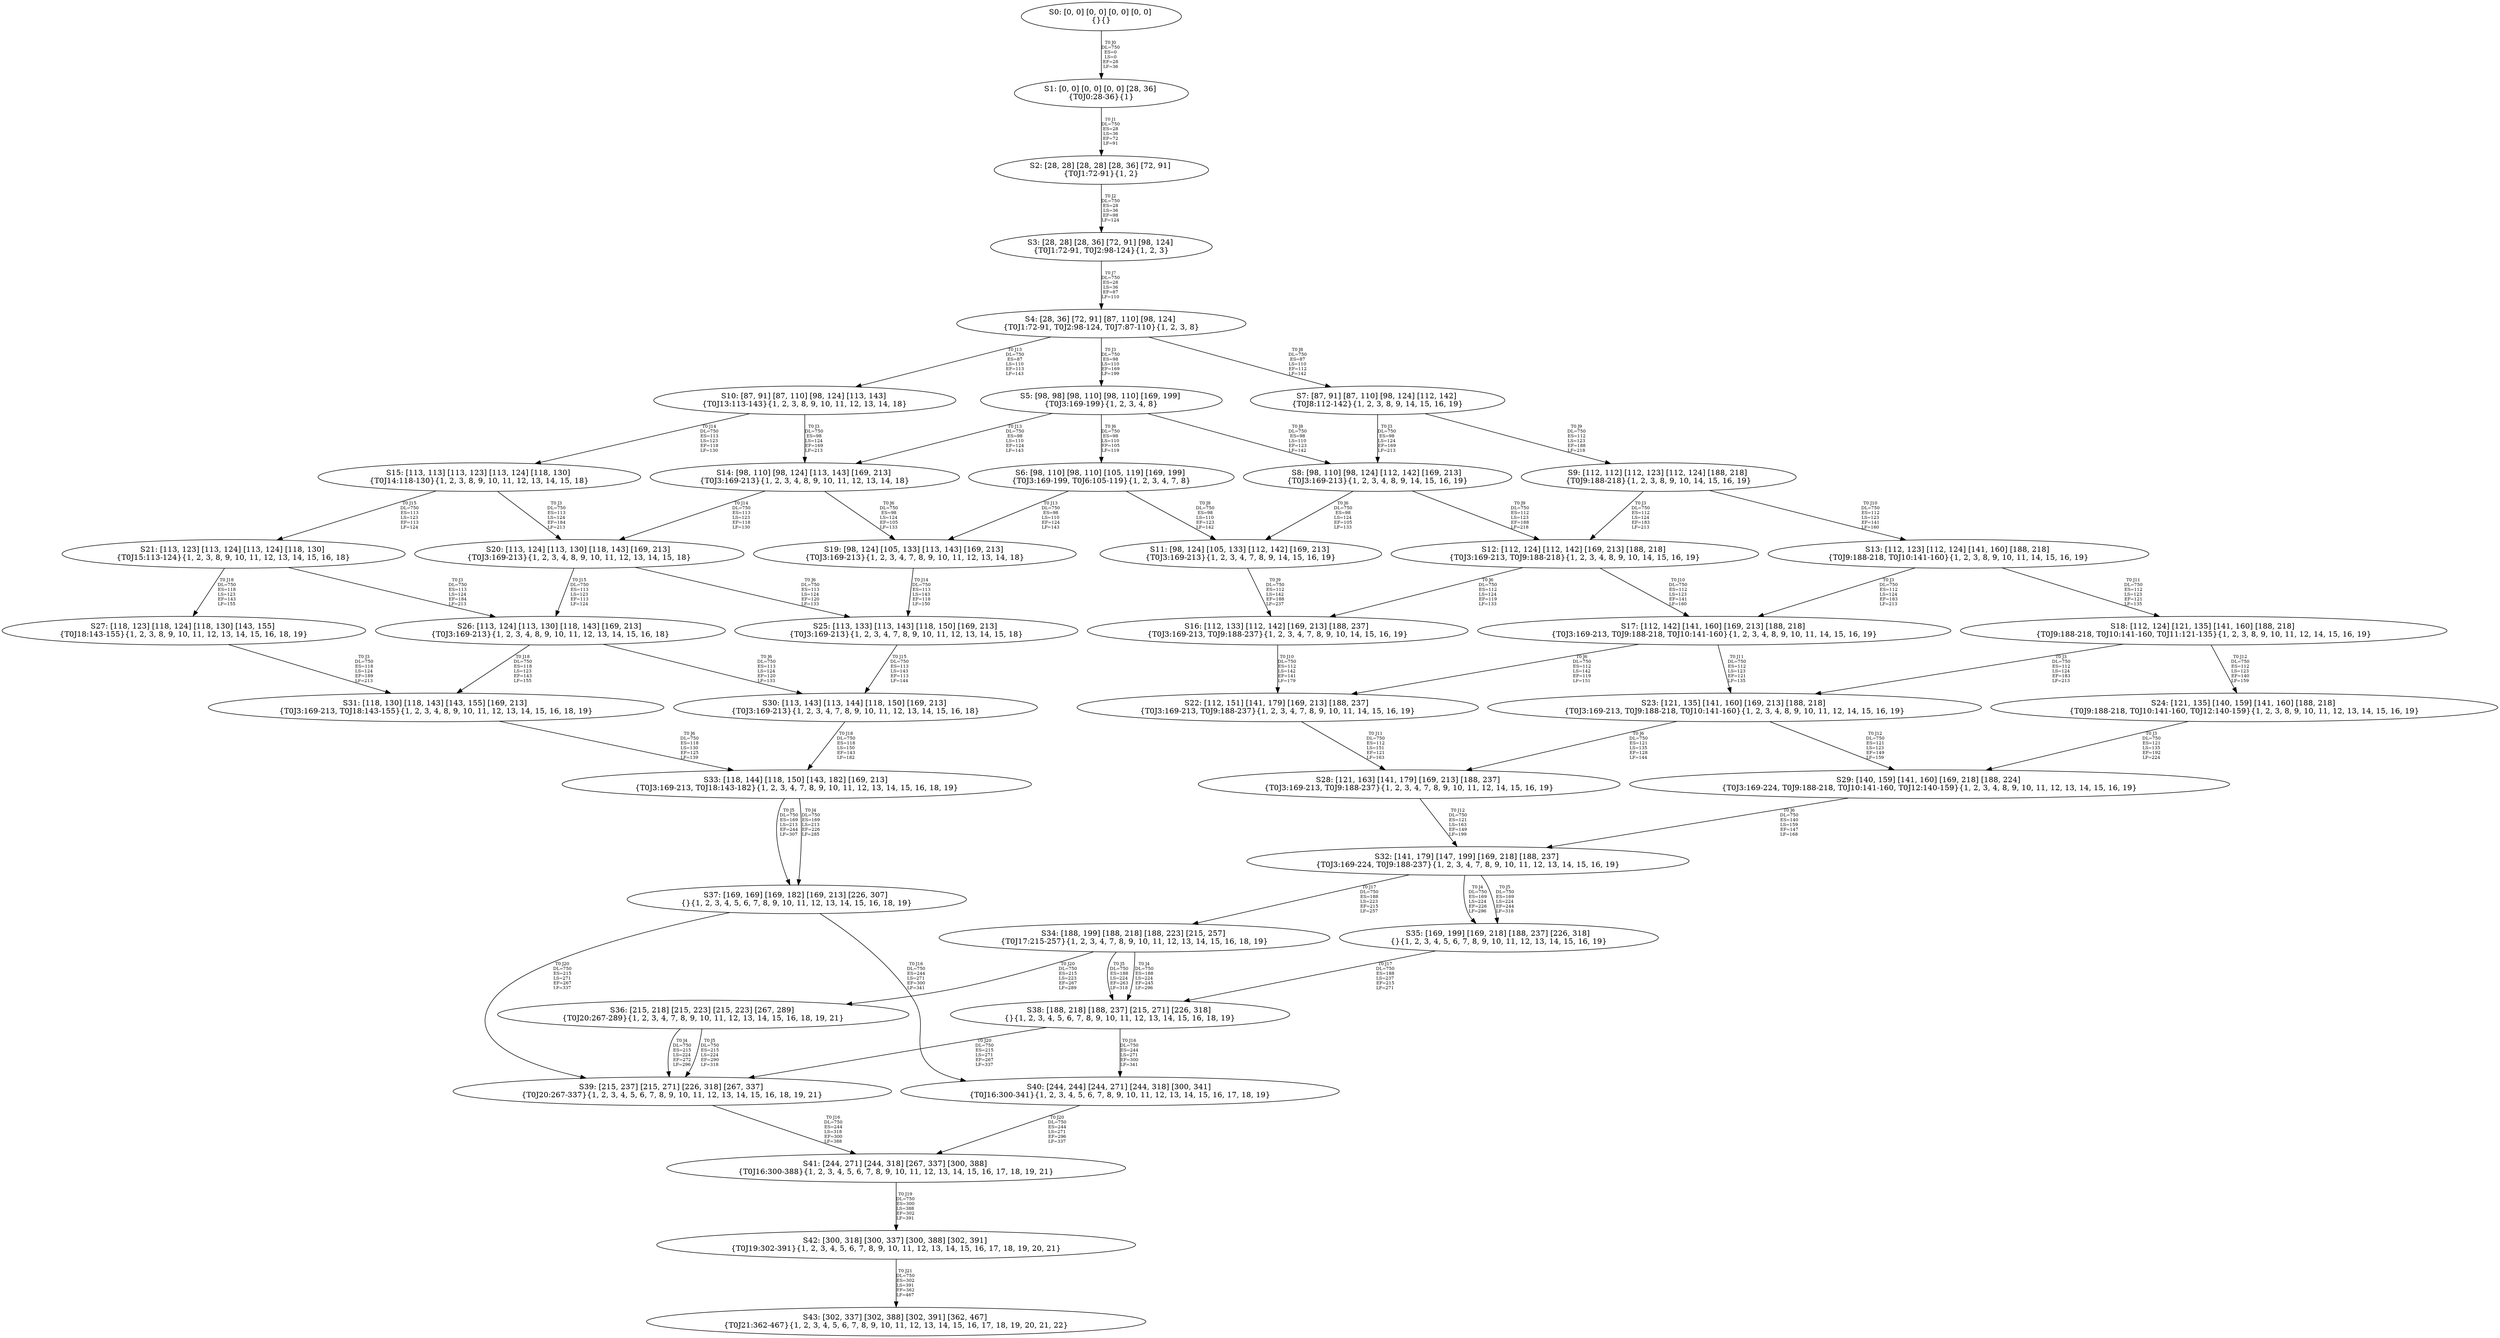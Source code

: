 digraph {
	S0[label="S0: [0, 0] [0, 0] [0, 0] [0, 0] \n{}{}"];
	S1[label="S1: [0, 0] [0, 0] [0, 0] [28, 36] \n{T0J0:28-36}{1}"];
	S2[label="S2: [28, 28] [28, 28] [28, 36] [72, 91] \n{T0J1:72-91}{1, 2}"];
	S3[label="S3: [28, 28] [28, 36] [72, 91] [98, 124] \n{T0J1:72-91, T0J2:98-124}{1, 2, 3}"];
	S4[label="S4: [28, 36] [72, 91] [87, 110] [98, 124] \n{T0J1:72-91, T0J2:98-124, T0J7:87-110}{1, 2, 3, 8}"];
	S5[label="S5: [98, 98] [98, 110] [98, 110] [169, 199] \n{T0J3:169-199}{1, 2, 3, 4, 8}"];
	S6[label="S6: [98, 110] [98, 110] [105, 119] [169, 199] \n{T0J3:169-199, T0J6:105-119}{1, 2, 3, 4, 7, 8}"];
	S7[label="S7: [87, 91] [87, 110] [98, 124] [112, 142] \n{T0J8:112-142}{1, 2, 3, 8, 9, 14, 15, 16, 19}"];
	S8[label="S8: [98, 110] [98, 124] [112, 142] [169, 213] \n{T0J3:169-213}{1, 2, 3, 4, 8, 9, 14, 15, 16, 19}"];
	S9[label="S9: [112, 112] [112, 123] [112, 124] [188, 218] \n{T0J9:188-218}{1, 2, 3, 8, 9, 10, 14, 15, 16, 19}"];
	S10[label="S10: [87, 91] [87, 110] [98, 124] [113, 143] \n{T0J13:113-143}{1, 2, 3, 8, 9, 10, 11, 12, 13, 14, 18}"];
	S11[label="S11: [98, 124] [105, 133] [112, 142] [169, 213] \n{T0J3:169-213}{1, 2, 3, 4, 7, 8, 9, 14, 15, 16, 19}"];
	S12[label="S12: [112, 124] [112, 142] [169, 213] [188, 218] \n{T0J3:169-213, T0J9:188-218}{1, 2, 3, 4, 8, 9, 10, 14, 15, 16, 19}"];
	S13[label="S13: [112, 123] [112, 124] [141, 160] [188, 218] \n{T0J9:188-218, T0J10:141-160}{1, 2, 3, 8, 9, 10, 11, 14, 15, 16, 19}"];
	S14[label="S14: [98, 110] [98, 124] [113, 143] [169, 213] \n{T0J3:169-213}{1, 2, 3, 4, 8, 9, 10, 11, 12, 13, 14, 18}"];
	S15[label="S15: [113, 113] [113, 123] [113, 124] [118, 130] \n{T0J14:118-130}{1, 2, 3, 8, 9, 10, 11, 12, 13, 14, 15, 18}"];
	S16[label="S16: [112, 133] [112, 142] [169, 213] [188, 237] \n{T0J3:169-213, T0J9:188-237}{1, 2, 3, 4, 7, 8, 9, 10, 14, 15, 16, 19}"];
	S17[label="S17: [112, 142] [141, 160] [169, 213] [188, 218] \n{T0J3:169-213, T0J9:188-218, T0J10:141-160}{1, 2, 3, 4, 8, 9, 10, 11, 14, 15, 16, 19}"];
	S18[label="S18: [112, 124] [121, 135] [141, 160] [188, 218] \n{T0J9:188-218, T0J10:141-160, T0J11:121-135}{1, 2, 3, 8, 9, 10, 11, 12, 14, 15, 16, 19}"];
	S19[label="S19: [98, 124] [105, 133] [113, 143] [169, 213] \n{T0J3:169-213}{1, 2, 3, 4, 7, 8, 9, 10, 11, 12, 13, 14, 18}"];
	S20[label="S20: [113, 124] [113, 130] [118, 143] [169, 213] \n{T0J3:169-213}{1, 2, 3, 4, 8, 9, 10, 11, 12, 13, 14, 15, 18}"];
	S21[label="S21: [113, 123] [113, 124] [113, 124] [118, 130] \n{T0J15:113-124}{1, 2, 3, 8, 9, 10, 11, 12, 13, 14, 15, 16, 18}"];
	S22[label="S22: [112, 151] [141, 179] [169, 213] [188, 237] \n{T0J3:169-213, T0J9:188-237}{1, 2, 3, 4, 7, 8, 9, 10, 11, 14, 15, 16, 19}"];
	S23[label="S23: [121, 135] [141, 160] [169, 213] [188, 218] \n{T0J3:169-213, T0J9:188-218, T0J10:141-160}{1, 2, 3, 4, 8, 9, 10, 11, 12, 14, 15, 16, 19}"];
	S24[label="S24: [121, 135] [140, 159] [141, 160] [188, 218] \n{T0J9:188-218, T0J10:141-160, T0J12:140-159}{1, 2, 3, 8, 9, 10, 11, 12, 13, 14, 15, 16, 19}"];
	S25[label="S25: [113, 133] [113, 143] [118, 150] [169, 213] \n{T0J3:169-213}{1, 2, 3, 4, 7, 8, 9, 10, 11, 12, 13, 14, 15, 18}"];
	S26[label="S26: [113, 124] [113, 130] [118, 143] [169, 213] \n{T0J3:169-213}{1, 2, 3, 4, 8, 9, 10, 11, 12, 13, 14, 15, 16, 18}"];
	S27[label="S27: [118, 123] [118, 124] [118, 130] [143, 155] \n{T0J18:143-155}{1, 2, 3, 8, 9, 10, 11, 12, 13, 14, 15, 16, 18, 19}"];
	S28[label="S28: [121, 163] [141, 179] [169, 213] [188, 237] \n{T0J3:169-213, T0J9:188-237}{1, 2, 3, 4, 7, 8, 9, 10, 11, 12, 14, 15, 16, 19}"];
	S29[label="S29: [140, 159] [141, 160] [169, 218] [188, 224] \n{T0J3:169-224, T0J9:188-218, T0J10:141-160, T0J12:140-159}{1, 2, 3, 4, 8, 9, 10, 11, 12, 13, 14, 15, 16, 19}"];
	S30[label="S30: [113, 143] [113, 144] [118, 150] [169, 213] \n{T0J3:169-213}{1, 2, 3, 4, 7, 8, 9, 10, 11, 12, 13, 14, 15, 16, 18}"];
	S31[label="S31: [118, 130] [118, 143] [143, 155] [169, 213] \n{T0J3:169-213, T0J18:143-155}{1, 2, 3, 4, 8, 9, 10, 11, 12, 13, 14, 15, 16, 18, 19}"];
	S32[label="S32: [141, 179] [147, 199] [169, 218] [188, 237] \n{T0J3:169-224, T0J9:188-237}{1, 2, 3, 4, 7, 8, 9, 10, 11, 12, 13, 14, 15, 16, 19}"];
	S33[label="S33: [118, 144] [118, 150] [143, 182] [169, 213] \n{T0J3:169-213, T0J18:143-182}{1, 2, 3, 4, 7, 8, 9, 10, 11, 12, 13, 14, 15, 16, 18, 19}"];
	S34[label="S34: [188, 199] [188, 218] [188, 223] [215, 257] \n{T0J17:215-257}{1, 2, 3, 4, 7, 8, 9, 10, 11, 12, 13, 14, 15, 16, 18, 19}"];
	S35[label="S35: [169, 199] [169, 218] [188, 237] [226, 318] \n{}{1, 2, 3, 4, 5, 6, 7, 8, 9, 10, 11, 12, 13, 14, 15, 16, 19}"];
	S36[label="S36: [215, 218] [215, 223] [215, 223] [267, 289] \n{T0J20:267-289}{1, 2, 3, 4, 7, 8, 9, 10, 11, 12, 13, 14, 15, 16, 18, 19, 21}"];
	S37[label="S37: [169, 169] [169, 182] [169, 213] [226, 307] \n{}{1, 2, 3, 4, 5, 6, 7, 8, 9, 10, 11, 12, 13, 14, 15, 16, 18, 19}"];
	S38[label="S38: [188, 218] [188, 237] [215, 271] [226, 318] \n{}{1, 2, 3, 4, 5, 6, 7, 8, 9, 10, 11, 12, 13, 14, 15, 16, 18, 19}"];
	S39[label="S39: [215, 237] [215, 271] [226, 318] [267, 337] \n{T0J20:267-337}{1, 2, 3, 4, 5, 6, 7, 8, 9, 10, 11, 12, 13, 14, 15, 16, 18, 19, 21}"];
	S40[label="S40: [244, 244] [244, 271] [244, 318] [300, 341] \n{T0J16:300-341}{1, 2, 3, 4, 5, 6, 7, 8, 9, 10, 11, 12, 13, 14, 15, 16, 17, 18, 19}"];
	S41[label="S41: [244, 271] [244, 318] [267, 337] [300, 388] \n{T0J16:300-388}{1, 2, 3, 4, 5, 6, 7, 8, 9, 10, 11, 12, 13, 14, 15, 16, 17, 18, 19, 21}"];
	S42[label="S42: [300, 318] [300, 337] [300, 388] [302, 391] \n{T0J19:302-391}{1, 2, 3, 4, 5, 6, 7, 8, 9, 10, 11, 12, 13, 14, 15, 16, 17, 18, 19, 20, 21}"];
	S43[label="S43: [302, 337] [302, 388] [302, 391] [362, 467] \n{T0J21:362-467}{1, 2, 3, 4, 5, 6, 7, 8, 9, 10, 11, 12, 13, 14, 15, 16, 17, 18, 19, 20, 21, 22}"];
	S0 -> S1[label="T0 J0\nDL=750\nES=0\nLS=0\nEF=28\nLF=36",fontsize=8];
	S1 -> S2[label="T0 J1\nDL=750\nES=28\nLS=36\nEF=72\nLF=91",fontsize=8];
	S2 -> S3[label="T0 J2\nDL=750\nES=28\nLS=36\nEF=98\nLF=124",fontsize=8];
	S3 -> S4[label="T0 J7\nDL=750\nES=28\nLS=36\nEF=87\nLF=110",fontsize=8];
	S4 -> S5[label="T0 J3\nDL=750\nES=98\nLS=110\nEF=169\nLF=199",fontsize=8];
	S4 -> S7[label="T0 J8\nDL=750\nES=87\nLS=110\nEF=112\nLF=142",fontsize=8];
	S4 -> S10[label="T0 J13\nDL=750\nES=87\nLS=110\nEF=113\nLF=143",fontsize=8];
	S5 -> S6[label="T0 J6\nDL=750\nES=98\nLS=110\nEF=105\nLF=119",fontsize=8];
	S5 -> S8[label="T0 J8\nDL=750\nES=98\nLS=110\nEF=123\nLF=142",fontsize=8];
	S5 -> S14[label="T0 J13\nDL=750\nES=98\nLS=110\nEF=124\nLF=143",fontsize=8];
	S6 -> S11[label="T0 J8\nDL=750\nES=98\nLS=110\nEF=123\nLF=142",fontsize=8];
	S6 -> S19[label="T0 J13\nDL=750\nES=98\nLS=110\nEF=124\nLF=143",fontsize=8];
	S7 -> S8[label="T0 J3\nDL=750\nES=98\nLS=124\nEF=169\nLF=213",fontsize=8];
	S7 -> S9[label="T0 J9\nDL=750\nES=112\nLS=123\nEF=188\nLF=218",fontsize=8];
	S8 -> S11[label="T0 J6\nDL=750\nES=98\nLS=124\nEF=105\nLF=133",fontsize=8];
	S8 -> S12[label="T0 J9\nDL=750\nES=112\nLS=123\nEF=188\nLF=218",fontsize=8];
	S9 -> S12[label="T0 J3\nDL=750\nES=112\nLS=124\nEF=183\nLF=213",fontsize=8];
	S9 -> S13[label="T0 J10\nDL=750\nES=112\nLS=123\nEF=141\nLF=160",fontsize=8];
	S10 -> S14[label="T0 J3\nDL=750\nES=98\nLS=124\nEF=169\nLF=213",fontsize=8];
	S10 -> S15[label="T0 J14\nDL=750\nES=113\nLS=123\nEF=118\nLF=130",fontsize=8];
	S11 -> S16[label="T0 J9\nDL=750\nES=112\nLS=142\nEF=188\nLF=237",fontsize=8];
	S12 -> S16[label="T0 J6\nDL=750\nES=112\nLS=124\nEF=119\nLF=133",fontsize=8];
	S12 -> S17[label="T0 J10\nDL=750\nES=112\nLS=123\nEF=141\nLF=160",fontsize=8];
	S13 -> S17[label="T0 J3\nDL=750\nES=112\nLS=124\nEF=183\nLF=213",fontsize=8];
	S13 -> S18[label="T0 J11\nDL=750\nES=112\nLS=123\nEF=121\nLF=135",fontsize=8];
	S14 -> S19[label="T0 J6\nDL=750\nES=98\nLS=124\nEF=105\nLF=133",fontsize=8];
	S14 -> S20[label="T0 J14\nDL=750\nES=113\nLS=123\nEF=118\nLF=130",fontsize=8];
	S15 -> S20[label="T0 J3\nDL=750\nES=113\nLS=124\nEF=184\nLF=213",fontsize=8];
	S15 -> S21[label="T0 J15\nDL=750\nES=113\nLS=123\nEF=113\nLF=124",fontsize=8];
	S16 -> S22[label="T0 J10\nDL=750\nES=112\nLS=142\nEF=141\nLF=179",fontsize=8];
	S17 -> S22[label="T0 J6\nDL=750\nES=112\nLS=142\nEF=119\nLF=151",fontsize=8];
	S17 -> S23[label="T0 J11\nDL=750\nES=112\nLS=123\nEF=121\nLF=135",fontsize=8];
	S18 -> S23[label="T0 J3\nDL=750\nES=112\nLS=124\nEF=183\nLF=213",fontsize=8];
	S18 -> S24[label="T0 J12\nDL=750\nES=112\nLS=123\nEF=140\nLF=159",fontsize=8];
	S19 -> S25[label="T0 J14\nDL=750\nES=113\nLS=143\nEF=118\nLF=150",fontsize=8];
	S20 -> S25[label="T0 J6\nDL=750\nES=113\nLS=124\nEF=120\nLF=133",fontsize=8];
	S20 -> S26[label="T0 J15\nDL=750\nES=113\nLS=123\nEF=113\nLF=124",fontsize=8];
	S21 -> S26[label="T0 J3\nDL=750\nES=113\nLS=124\nEF=184\nLF=213",fontsize=8];
	S21 -> S27[label="T0 J18\nDL=750\nES=118\nLS=123\nEF=143\nLF=155",fontsize=8];
	S22 -> S28[label="T0 J11\nDL=750\nES=112\nLS=151\nEF=121\nLF=163",fontsize=8];
	S23 -> S28[label="T0 J6\nDL=750\nES=121\nLS=135\nEF=128\nLF=144",fontsize=8];
	S23 -> S29[label="T0 J12\nDL=750\nES=121\nLS=123\nEF=149\nLF=159",fontsize=8];
	S24 -> S29[label="T0 J3\nDL=750\nES=121\nLS=135\nEF=192\nLF=224",fontsize=8];
	S25 -> S30[label="T0 J15\nDL=750\nES=113\nLS=143\nEF=113\nLF=144",fontsize=8];
	S26 -> S30[label="T0 J6\nDL=750\nES=113\nLS=124\nEF=120\nLF=133",fontsize=8];
	S26 -> S31[label="T0 J18\nDL=750\nES=118\nLS=123\nEF=143\nLF=155",fontsize=8];
	S27 -> S31[label="T0 J3\nDL=750\nES=118\nLS=124\nEF=189\nLF=213",fontsize=8];
	S28 -> S32[label="T0 J12\nDL=750\nES=121\nLS=163\nEF=149\nLF=199",fontsize=8];
	S29 -> S32[label="T0 J6\nDL=750\nES=140\nLS=159\nEF=147\nLF=168",fontsize=8];
	S30 -> S33[label="T0 J18\nDL=750\nES=118\nLS=150\nEF=143\nLF=182",fontsize=8];
	S31 -> S33[label="T0 J6\nDL=750\nES=118\nLS=130\nEF=125\nLF=139",fontsize=8];
	S32 -> S35[label="T0 J4\nDL=750\nES=169\nLS=224\nEF=226\nLF=296",fontsize=8];
	S32 -> S35[label="T0 J5\nDL=750\nES=169\nLS=224\nEF=244\nLF=318",fontsize=8];
	S32 -> S34[label="T0 J17\nDL=750\nES=188\nLS=223\nEF=215\nLF=257",fontsize=8];
	S33 -> S37[label="T0 J4\nDL=750\nES=169\nLS=213\nEF=226\nLF=285",fontsize=8];
	S33 -> S37[label="T0 J5\nDL=750\nES=169\nLS=213\nEF=244\nLF=307",fontsize=8];
	S34 -> S38[label="T0 J4\nDL=750\nES=188\nLS=224\nEF=245\nLF=296",fontsize=8];
	S34 -> S38[label="T0 J5\nDL=750\nES=188\nLS=224\nEF=263\nLF=318",fontsize=8];
	S34 -> S36[label="T0 J20\nDL=750\nES=215\nLS=223\nEF=267\nLF=289",fontsize=8];
	S35 -> S38[label="T0 J17\nDL=750\nES=188\nLS=237\nEF=215\nLF=271",fontsize=8];
	S36 -> S39[label="T0 J4\nDL=750\nES=215\nLS=224\nEF=272\nLF=296",fontsize=8];
	S36 -> S39[label="T0 J5\nDL=750\nES=215\nLS=224\nEF=290\nLF=318",fontsize=8];
	S37 -> S40[label="T0 J16\nDL=750\nES=244\nLS=271\nEF=300\nLF=341",fontsize=8];
	S37 -> S39[label="T0 J20\nDL=750\nES=215\nLS=271\nEF=267\nLF=337",fontsize=8];
	S38 -> S40[label="T0 J16\nDL=750\nES=244\nLS=271\nEF=300\nLF=341",fontsize=8];
	S38 -> S39[label="T0 J20\nDL=750\nES=215\nLS=271\nEF=267\nLF=337",fontsize=8];
	S39 -> S41[label="T0 J16\nDL=750\nES=244\nLS=318\nEF=300\nLF=388",fontsize=8];
	S40 -> S41[label="T0 J20\nDL=750\nES=244\nLS=271\nEF=296\nLF=337",fontsize=8];
	S41 -> S42[label="T0 J19\nDL=750\nES=300\nLS=388\nEF=302\nLF=391",fontsize=8];
	S42 -> S43[label="T0 J21\nDL=750\nES=302\nLS=391\nEF=362\nLF=467",fontsize=8];
}
